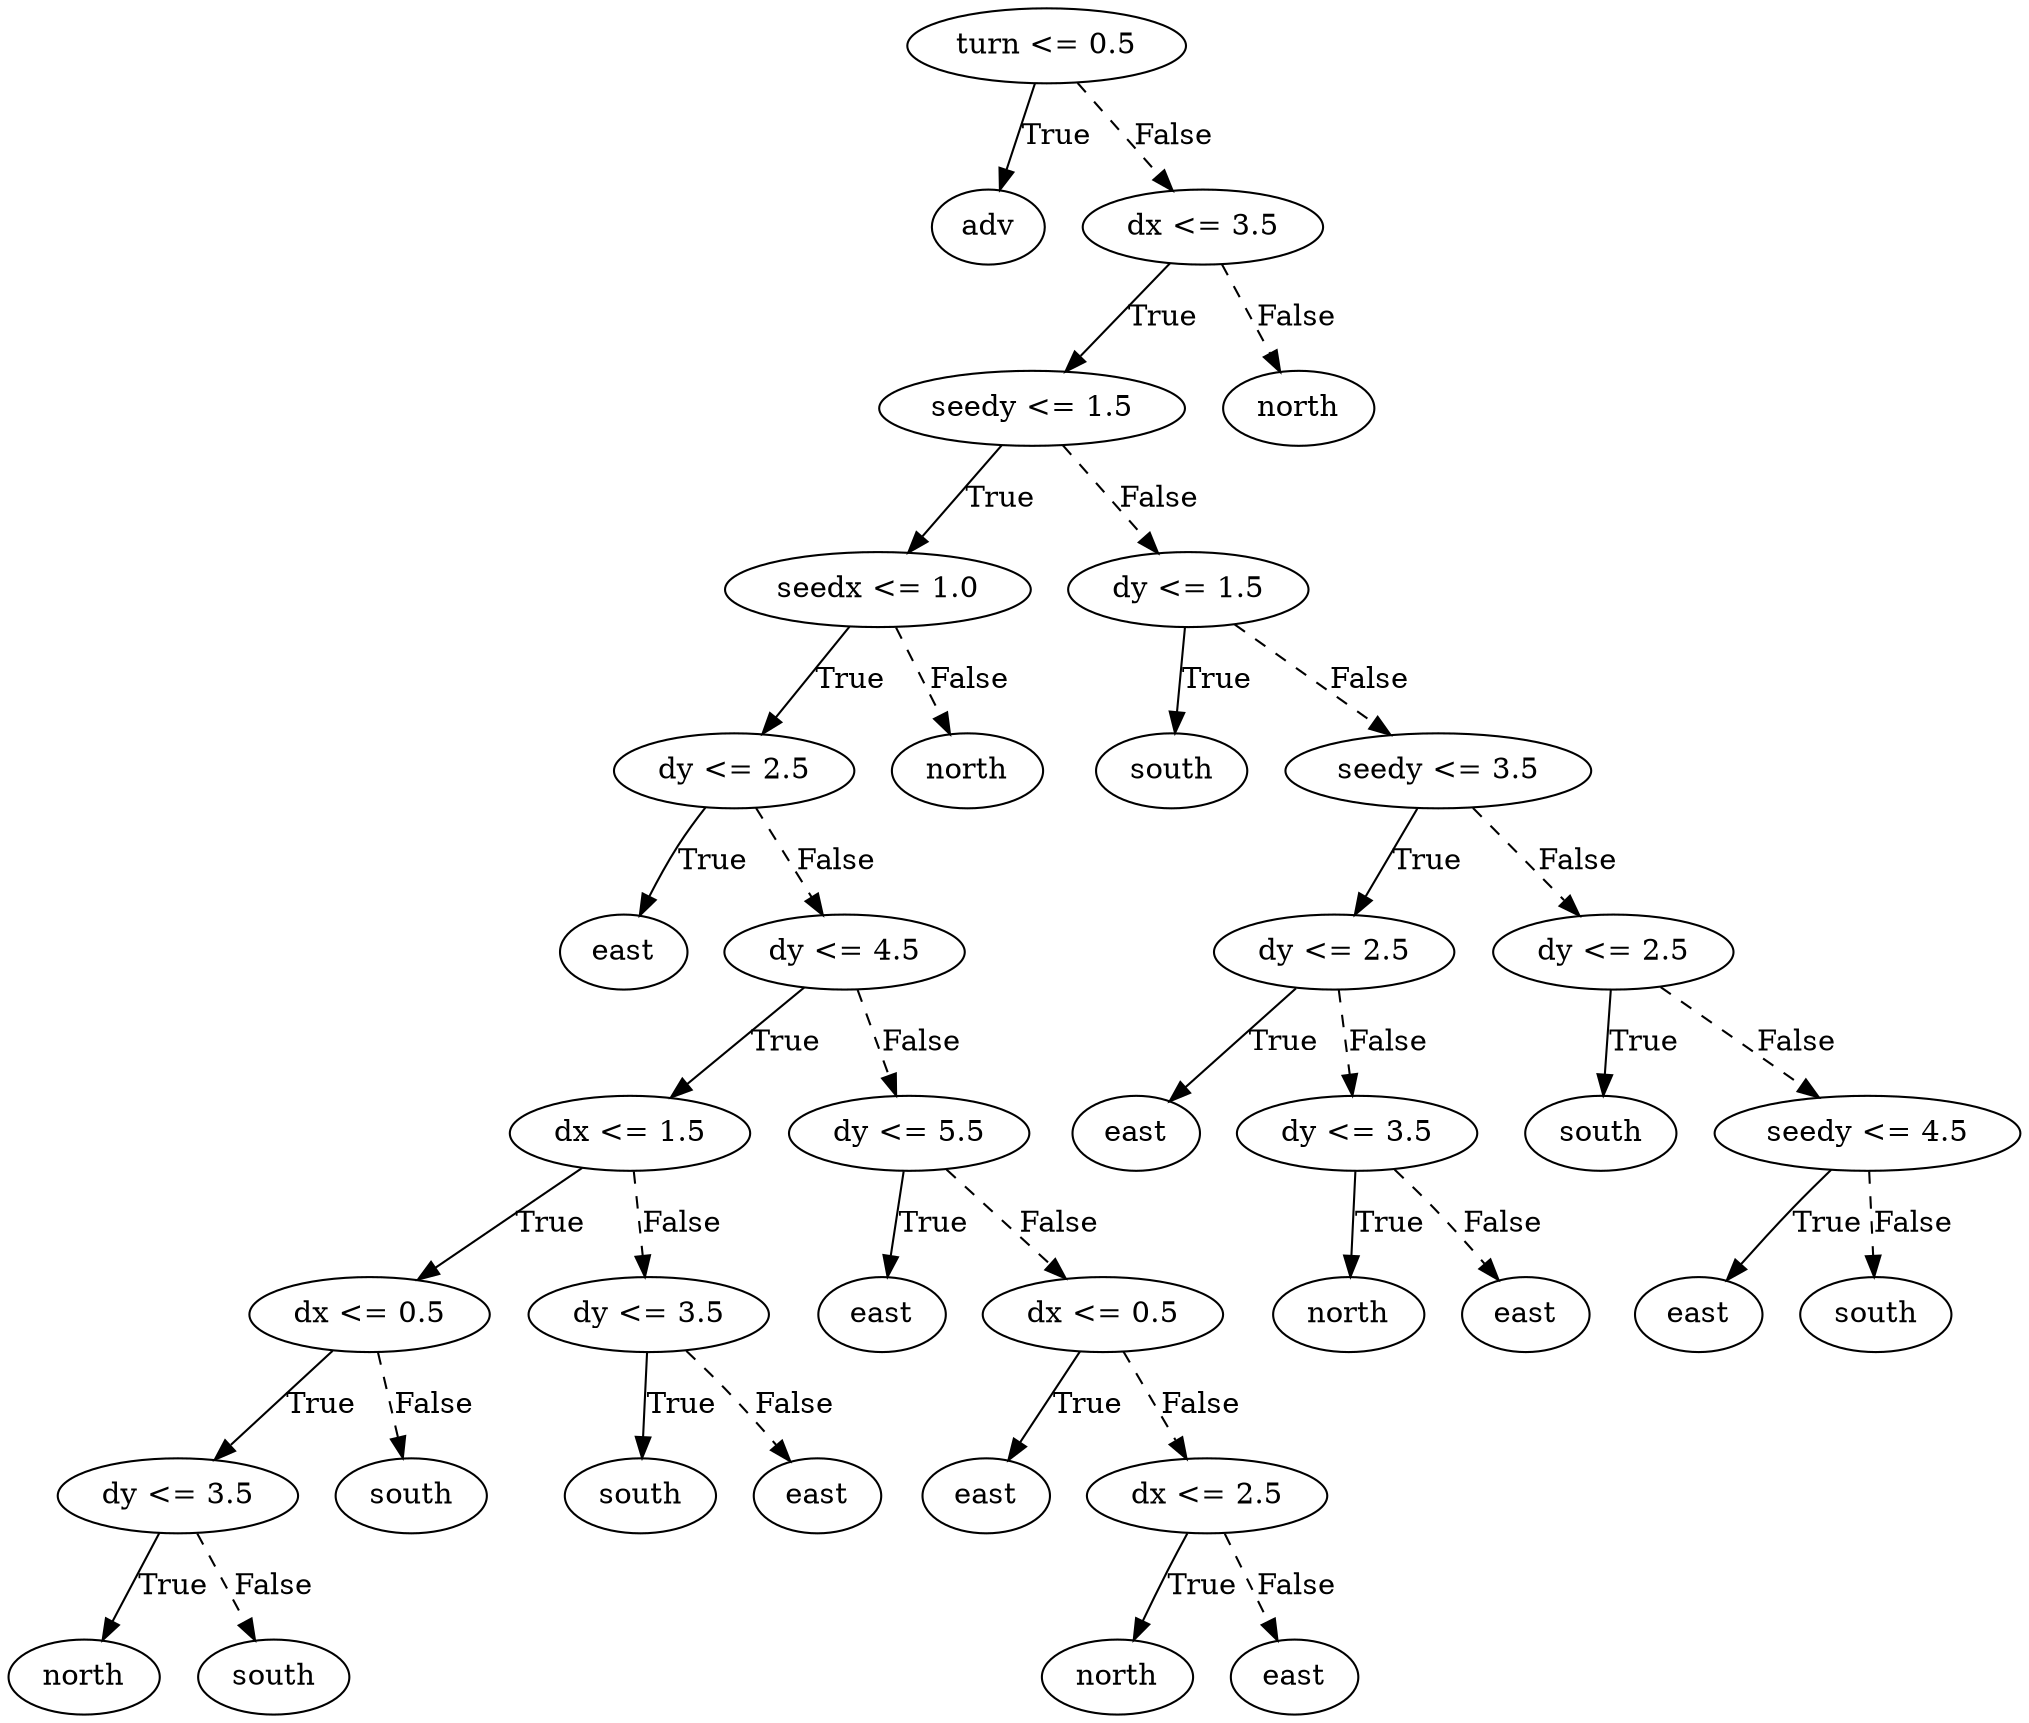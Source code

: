 digraph {
0 [label="turn <= 0.5"];
1 [label="adv"];
0 -> 1 [label="True"];
2 [label="dx <= 3.5"];
3 [label="seedy <= 1.5"];
4 [label="seedx <= 1.0"];
5 [label="dy <= 2.5"];
6 [label="east"];
5 -> 6 [label="True"];
7 [label="dy <= 4.5"];
8 [label="dx <= 1.5"];
9 [label="dx <= 0.5"];
10 [label="dy <= 3.5"];
11 [label="north"];
10 -> 11 [label="True"];
12 [label="south"];
10 -> 12 [style="dashed", label="False"];
9 -> 10 [label="True"];
13 [label="south"];
9 -> 13 [style="dashed", label="False"];
8 -> 9 [label="True"];
14 [label="dy <= 3.5"];
15 [label="south"];
14 -> 15 [label="True"];
16 [label="east"];
14 -> 16 [style="dashed", label="False"];
8 -> 14 [style="dashed", label="False"];
7 -> 8 [label="True"];
17 [label="dy <= 5.5"];
18 [label="east"];
17 -> 18 [label="True"];
19 [label="dx <= 0.5"];
20 [label="east"];
19 -> 20 [label="True"];
21 [label="dx <= 2.5"];
22 [label="north"];
21 -> 22 [label="True"];
23 [label="east"];
21 -> 23 [style="dashed", label="False"];
19 -> 21 [style="dashed", label="False"];
17 -> 19 [style="dashed", label="False"];
7 -> 17 [style="dashed", label="False"];
5 -> 7 [style="dashed", label="False"];
4 -> 5 [label="True"];
24 [label="north"];
4 -> 24 [style="dashed", label="False"];
3 -> 4 [label="True"];
25 [label="dy <= 1.5"];
26 [label="south"];
25 -> 26 [label="True"];
27 [label="seedy <= 3.5"];
28 [label="dy <= 2.5"];
29 [label="east"];
28 -> 29 [label="True"];
30 [label="dy <= 3.5"];
31 [label="north"];
30 -> 31 [label="True"];
32 [label="east"];
30 -> 32 [style="dashed", label="False"];
28 -> 30 [style="dashed", label="False"];
27 -> 28 [label="True"];
33 [label="dy <= 2.5"];
34 [label="south"];
33 -> 34 [label="True"];
35 [label="seedy <= 4.5"];
36 [label="east"];
35 -> 36 [label="True"];
37 [label="south"];
35 -> 37 [style="dashed", label="False"];
33 -> 35 [style="dashed", label="False"];
27 -> 33 [style="dashed", label="False"];
25 -> 27 [style="dashed", label="False"];
3 -> 25 [style="dashed", label="False"];
2 -> 3 [label="True"];
38 [label="north"];
2 -> 38 [style="dashed", label="False"];
0 -> 2 [style="dashed", label="False"];

}
